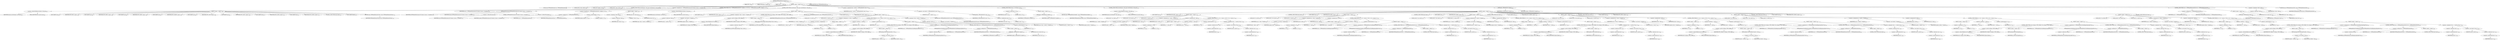 digraph "TIFFReadDirEntryLongArray" {  
"83140" [label = <(METHOD,TIFFReadDirEntryLongArray)<SUB>2085</SUB>> ]
"83141" [label = <(PARAM,TIFF *tif)<SUB>2086</SUB>> ]
"83142" [label = <(PARAM,TIFFDirEntry *direntry)<SUB>2086</SUB>> ]
"83143" [label = <(PARAM,uint32_t **value)<SUB>2086</SUB>> ]
"83144" [label = <(BLOCK,&lt;empty&gt;,&lt;empty&gt;)<SUB>2087</SUB>> ]
"83145" [label = <(LOCAL,enum TIFFReadDirEntryErr err: TIFFReadDirEntryErr)<SUB>2088</SUB>> ]
"83146" [label = <(LOCAL,uint32_t count: uint32_t)<SUB>2089</SUB>> ]
"83147" [label = <(LOCAL,void* origdata: void)<SUB>2090</SUB>> ]
"83148" [label = <(LOCAL,uint32_t* data: uint32_t)<SUB>2091</SUB>> ]
"83149" [label = <(CONTROL_STRUCTURE,switch(direntry-&gt;tdir_type),switch(direntry-&gt;tdir_type))<SUB>2092</SUB>> ]
"83150" [label = <(&lt;operator&gt;.indirectFieldAccess,direntry-&gt;tdir_type)<SUB>2092</SUB>> ]
"83151" [label = <(IDENTIFIER,direntry,switch(direntry-&gt;tdir_type))<SUB>2092</SUB>> ]
"83152" [label = <(FIELD_IDENTIFIER,tdir_type,tdir_type)<SUB>2092</SUB>> ]
"83153" [label = <(BLOCK,&lt;empty&gt;,&lt;empty&gt;)<SUB>2093</SUB>> ]
"83154" [label = <(JUMP_TARGET,case)<SUB>2094</SUB>> ]
"83155" [label = <(IDENTIFIER,TIFF_BYTE,&lt;empty&gt;)<SUB>2094</SUB>> ]
"83156" [label = <(JUMP_TARGET,case)<SUB>2095</SUB>> ]
"83157" [label = <(IDENTIFIER,TIFF_SBYTE,&lt;empty&gt;)<SUB>2095</SUB>> ]
"83158" [label = <(JUMP_TARGET,case)<SUB>2096</SUB>> ]
"83159" [label = <(IDENTIFIER,TIFF_SHORT,&lt;empty&gt;)<SUB>2096</SUB>> ]
"83160" [label = <(JUMP_TARGET,case)<SUB>2097</SUB>> ]
"83161" [label = <(IDENTIFIER,TIFF_SSHORT,&lt;empty&gt;)<SUB>2097</SUB>> ]
"83162" [label = <(JUMP_TARGET,case)<SUB>2098</SUB>> ]
"83163" [label = <(IDENTIFIER,TIFF_LONG,&lt;empty&gt;)<SUB>2098</SUB>> ]
"83164" [label = <(JUMP_TARGET,case)<SUB>2099</SUB>> ]
"83165" [label = <(IDENTIFIER,TIFF_SLONG,&lt;empty&gt;)<SUB>2099</SUB>> ]
"83166" [label = <(JUMP_TARGET,case)<SUB>2100</SUB>> ]
"83167" [label = <(IDENTIFIER,TIFF_LONG8,&lt;empty&gt;)<SUB>2100</SUB>> ]
"83168" [label = <(JUMP_TARGET,case)<SUB>2101</SUB>> ]
"83169" [label = <(IDENTIFIER,TIFF_SLONG8,&lt;empty&gt;)<SUB>2101</SUB>> ]
"83170" [label = <(CONTROL_STRUCTURE,break;,break;)<SUB>2102</SUB>> ]
"83171" [label = <(JUMP_TARGET,default)<SUB>2103</SUB>> ]
"83172" [label = <(RETURN,return (TIFFReadDirEntryErrType);,return (TIFFReadDirEntryErrType);)<SUB>2104</SUB>> ]
"83173" [label = <(IDENTIFIER,TIFFReadDirEntryErrType,return (TIFFReadDirEntryErrType);)<SUB>2104</SUB>> ]
"83174" [label = <(&lt;operator&gt;.assignment,err = TIFFReadDirEntryArray(tif, direntry, &amp;count, 4, &amp;origdata))<SUB>2106</SUB>> ]
"83175" [label = <(IDENTIFIER,err,err = TIFFReadDirEntryArray(tif, direntry, &amp;count, 4, &amp;origdata))<SUB>2106</SUB>> ]
"83176" [label = <(TIFFReadDirEntryArray,TIFFReadDirEntryArray(tif, direntry, &amp;count, 4, &amp;origdata))<SUB>2106</SUB>> ]
"83177" [label = <(IDENTIFIER,tif,TIFFReadDirEntryArray(tif, direntry, &amp;count, 4, &amp;origdata))<SUB>2106</SUB>> ]
"83178" [label = <(IDENTIFIER,direntry,TIFFReadDirEntryArray(tif, direntry, &amp;count, 4, &amp;origdata))<SUB>2106</SUB>> ]
"83179" [label = <(&lt;operator&gt;.addressOf,&amp;count)<SUB>2106</SUB>> ]
"83180" [label = <(IDENTIFIER,count,TIFFReadDirEntryArray(tif, direntry, &amp;count, 4, &amp;origdata))<SUB>2106</SUB>> ]
"83181" [label = <(LITERAL,4,TIFFReadDirEntryArray(tif, direntry, &amp;count, 4, &amp;origdata))<SUB>2106</SUB>> ]
"83182" [label = <(&lt;operator&gt;.addressOf,&amp;origdata)<SUB>2106</SUB>> ]
"83183" [label = <(IDENTIFIER,origdata,TIFFReadDirEntryArray(tif, direntry, &amp;count, 4, &amp;origdata))<SUB>2106</SUB>> ]
"83184" [label = <(CONTROL_STRUCTURE,if ((err != TIFFReadDirEntryErrOk) || (origdata == 0)),if ((err != TIFFReadDirEntryErrOk) || (origdata == 0)))<SUB>2107</SUB>> ]
"83185" [label = <(&lt;operator&gt;.logicalOr,(err != TIFFReadDirEntryErrOk) || (origdata == 0))<SUB>2107</SUB>> ]
"83186" [label = <(&lt;operator&gt;.notEquals,err != TIFFReadDirEntryErrOk)<SUB>2107</SUB>> ]
"83187" [label = <(IDENTIFIER,err,err != TIFFReadDirEntryErrOk)<SUB>2107</SUB>> ]
"83188" [label = <(IDENTIFIER,TIFFReadDirEntryErrOk,err != TIFFReadDirEntryErrOk)<SUB>2107</SUB>> ]
"83189" [label = <(&lt;operator&gt;.equals,origdata == 0)<SUB>2107</SUB>> ]
"83190" [label = <(IDENTIFIER,origdata,origdata == 0)<SUB>2107</SUB>> ]
"83191" [label = <(LITERAL,0,origdata == 0)<SUB>2107</SUB>> ]
"83192" [label = <(BLOCK,&lt;empty&gt;,&lt;empty&gt;)<SUB>2108</SUB>> ]
"83193" [label = <(&lt;operator&gt;.assignment,*value = 0)<SUB>2109</SUB>> ]
"83194" [label = <(&lt;operator&gt;.indirection,*value)<SUB>2109</SUB>> ]
"83195" [label = <(IDENTIFIER,value,*value = 0)<SUB>2109</SUB>> ]
"83196" [label = <(LITERAL,0,*value = 0)<SUB>2109</SUB>> ]
"83197" [label = <(RETURN,return (err);,return (err);)<SUB>2110</SUB>> ]
"83198" [label = <(IDENTIFIER,err,return (err);)<SUB>2110</SUB>> ]
"83199" [label = <(CONTROL_STRUCTURE,switch(direntry-&gt;tdir_type),switch(direntry-&gt;tdir_type))<SUB>2112</SUB>> ]
"83200" [label = <(&lt;operator&gt;.indirectFieldAccess,direntry-&gt;tdir_type)<SUB>2112</SUB>> ]
"83201" [label = <(IDENTIFIER,direntry,switch(direntry-&gt;tdir_type))<SUB>2112</SUB>> ]
"83202" [label = <(FIELD_IDENTIFIER,tdir_type,tdir_type)<SUB>2112</SUB>> ]
"83203" [label = <(BLOCK,&lt;empty&gt;,&lt;empty&gt;)<SUB>2113</SUB>> ]
"83204" [label = <(JUMP_TARGET,case)<SUB>2114</SUB>> ]
"83205" [label = <(IDENTIFIER,TIFF_LONG,&lt;empty&gt;)<SUB>2114</SUB>> ]
"83206" [label = <(&lt;operator&gt;.assignment,*value = (uint32_t *)origdata)<SUB>2115</SUB>> ]
"83207" [label = <(&lt;operator&gt;.indirection,*value)<SUB>2115</SUB>> ]
"83208" [label = <(IDENTIFIER,value,*value = (uint32_t *)origdata)<SUB>2115</SUB>> ]
"83209" [label = <(&lt;operator&gt;.cast,(uint32_t *)origdata)<SUB>2115</SUB>> ]
"83210" [label = <(UNKNOWN,uint32_t *,uint32_t *)<SUB>2115</SUB>> ]
"83211" [label = <(IDENTIFIER,origdata,(uint32_t *)origdata)<SUB>2115</SUB>> ]
"83212" [label = <(CONTROL_STRUCTURE,if (tif-&gt;tif_flags &amp; TIFF_SWAB),if (tif-&gt;tif_flags &amp; TIFF_SWAB))<SUB>2116</SUB>> ]
"83213" [label = <(&lt;operator&gt;.and,tif-&gt;tif_flags &amp; TIFF_SWAB)<SUB>2116</SUB>> ]
"83214" [label = <(&lt;operator&gt;.indirectFieldAccess,tif-&gt;tif_flags)<SUB>2116</SUB>> ]
"83215" [label = <(IDENTIFIER,tif,tif-&gt;tif_flags &amp; TIFF_SWAB)<SUB>2116</SUB>> ]
"83216" [label = <(FIELD_IDENTIFIER,tif_flags,tif_flags)<SUB>2116</SUB>> ]
"83217" [label = <(IDENTIFIER,TIFF_SWAB,tif-&gt;tif_flags &amp; TIFF_SWAB)<SUB>2116</SUB>> ]
"83218" [label = <(BLOCK,&lt;empty&gt;,&lt;empty&gt;)<SUB>2117</SUB>> ]
"83219" [label = <(TIFFSwabArrayOfLong,TIFFSwabArrayOfLong(*value, count))<SUB>2117</SUB>> ]
"83220" [label = <(&lt;operator&gt;.indirection,*value)<SUB>2117</SUB>> ]
"83221" [label = <(IDENTIFIER,value,TIFFSwabArrayOfLong(*value, count))<SUB>2117</SUB>> ]
"83222" [label = <(IDENTIFIER,count,TIFFSwabArrayOfLong(*value, count))<SUB>2117</SUB>> ]
"83223" [label = <(RETURN,return (TIFFReadDirEntryErrOk);,return (TIFFReadDirEntryErrOk);)<SUB>2118</SUB>> ]
"83224" [label = <(IDENTIFIER,TIFFReadDirEntryErrOk,return (TIFFReadDirEntryErrOk);)<SUB>2118</SUB>> ]
"83225" [label = <(JUMP_TARGET,case)<SUB>2119</SUB>> ]
"83226" [label = <(IDENTIFIER,TIFF_SLONG,&lt;empty&gt;)<SUB>2119</SUB>> ]
"83227" [label = <(BLOCK,&lt;empty&gt;,&lt;empty&gt;)<SUB>2120</SUB>> ]
"83228" [label = <(LOCAL,int32_t* m: int32_t)<SUB>2121</SUB>> ]
"83229" [label = <(LOCAL,uint32_t n: uint32_t)<SUB>2122</SUB>> ]
"83230" [label = <(&lt;operator&gt;.assignment,m = (int32_t *)origdata)<SUB>2123</SUB>> ]
"83231" [label = <(IDENTIFIER,m,m = (int32_t *)origdata)<SUB>2123</SUB>> ]
"83232" [label = <(&lt;operator&gt;.cast,(int32_t *)origdata)<SUB>2123</SUB>> ]
"83233" [label = <(UNKNOWN,int32_t *,int32_t *)<SUB>2123</SUB>> ]
"83234" [label = <(IDENTIFIER,origdata,(int32_t *)origdata)<SUB>2123</SUB>> ]
"83235" [label = <(CONTROL_STRUCTURE,for (n = 0;n &lt; count;n++),for (n = 0;n &lt; count;n++))<SUB>2124</SUB>> ]
"83236" [label = <(BLOCK,&lt;empty&gt;,&lt;empty&gt;)<SUB>2124</SUB>> ]
"83237" [label = <(&lt;operator&gt;.assignment,n = 0)<SUB>2124</SUB>> ]
"83238" [label = <(IDENTIFIER,n,n = 0)<SUB>2124</SUB>> ]
"83239" [label = <(LITERAL,0,n = 0)<SUB>2124</SUB>> ]
"83240" [label = <(&lt;operator&gt;.lessThan,n &lt; count)<SUB>2124</SUB>> ]
"83241" [label = <(IDENTIFIER,n,n &lt; count)<SUB>2124</SUB>> ]
"83242" [label = <(IDENTIFIER,count,n &lt; count)<SUB>2124</SUB>> ]
"83243" [label = <(&lt;operator&gt;.postIncrement,n++)<SUB>2124</SUB>> ]
"83244" [label = <(IDENTIFIER,n,n++)<SUB>2124</SUB>> ]
"83245" [label = <(BLOCK,&lt;empty&gt;,&lt;empty&gt;)<SUB>2125</SUB>> ]
"83246" [label = <(CONTROL_STRUCTURE,if (tif-&gt;tif_flags &amp; TIFF_SWAB),if (tif-&gt;tif_flags &amp; TIFF_SWAB))<SUB>2126</SUB>> ]
"83247" [label = <(&lt;operator&gt;.and,tif-&gt;tif_flags &amp; TIFF_SWAB)<SUB>2126</SUB>> ]
"83248" [label = <(&lt;operator&gt;.indirectFieldAccess,tif-&gt;tif_flags)<SUB>2126</SUB>> ]
"83249" [label = <(IDENTIFIER,tif,tif-&gt;tif_flags &amp; TIFF_SWAB)<SUB>2126</SUB>> ]
"83250" [label = <(FIELD_IDENTIFIER,tif_flags,tif_flags)<SUB>2126</SUB>> ]
"83251" [label = <(IDENTIFIER,TIFF_SWAB,tif-&gt;tif_flags &amp; TIFF_SWAB)<SUB>2126</SUB>> ]
"83252" [label = <(BLOCK,&lt;empty&gt;,&lt;empty&gt;)<SUB>2127</SUB>> ]
"83253" [label = <(TIFFSwabLong,TIFFSwabLong((uint32_t *)m))<SUB>2127</SUB>> ]
"83254" [label = <(&lt;operator&gt;.cast,(uint32_t *)m)<SUB>2127</SUB>> ]
"83255" [label = <(UNKNOWN,uint32_t *,uint32_t *)<SUB>2127</SUB>> ]
"83256" [label = <(IDENTIFIER,m,(uint32_t *)m)<SUB>2127</SUB>> ]
"83257" [label = <(&lt;operator&gt;.assignment,err = TIFFReadDirEntryCheckRangeLongSlong(*m))<SUB>2128</SUB>> ]
"83258" [label = <(IDENTIFIER,err,err = TIFFReadDirEntryCheckRangeLongSlong(*m))<SUB>2128</SUB>> ]
"83259" [label = <(TIFFReadDirEntryCheckRangeLongSlong,TIFFReadDirEntryCheckRangeLongSlong(*m))<SUB>2128</SUB>> ]
"83260" [label = <(&lt;operator&gt;.indirection,*m)<SUB>2128</SUB>> ]
"83261" [label = <(IDENTIFIER,m,TIFFReadDirEntryCheckRangeLongSlong(*m))<SUB>2128</SUB>> ]
"83262" [label = <(CONTROL_STRUCTURE,if (err != TIFFReadDirEntryErrOk),if (err != TIFFReadDirEntryErrOk))<SUB>2129</SUB>> ]
"83263" [label = <(&lt;operator&gt;.notEquals,err != TIFFReadDirEntryErrOk)<SUB>2129</SUB>> ]
"83264" [label = <(IDENTIFIER,err,err != TIFFReadDirEntryErrOk)<SUB>2129</SUB>> ]
"83265" [label = <(IDENTIFIER,TIFFReadDirEntryErrOk,err != TIFFReadDirEntryErrOk)<SUB>2129</SUB>> ]
"83266" [label = <(BLOCK,&lt;empty&gt;,&lt;empty&gt;)<SUB>2130</SUB>> ]
"83267" [label = <(_TIFFfreeExt,_TIFFfreeExt(tif, origdata))<SUB>2131</SUB>> ]
"83268" [label = <(IDENTIFIER,tif,_TIFFfreeExt(tif, origdata))<SUB>2131</SUB>> ]
"83269" [label = <(IDENTIFIER,origdata,_TIFFfreeExt(tif, origdata))<SUB>2131</SUB>> ]
"83270" [label = <(RETURN,return (err);,return (err);)<SUB>2132</SUB>> ]
"83271" [label = <(IDENTIFIER,err,return (err);)<SUB>2132</SUB>> ]
"83272" [label = <(&lt;operator&gt;.postIncrement,m++)<SUB>2134</SUB>> ]
"83273" [label = <(IDENTIFIER,m,m++)<SUB>2134</SUB>> ]
"83274" [label = <(&lt;operator&gt;.assignment,*value = (uint32_t *)origdata)<SUB>2136</SUB>> ]
"83275" [label = <(&lt;operator&gt;.indirection,*value)<SUB>2136</SUB>> ]
"83276" [label = <(IDENTIFIER,value,*value = (uint32_t *)origdata)<SUB>2136</SUB>> ]
"83277" [label = <(&lt;operator&gt;.cast,(uint32_t *)origdata)<SUB>2136</SUB>> ]
"83278" [label = <(UNKNOWN,uint32_t *,uint32_t *)<SUB>2136</SUB>> ]
"83279" [label = <(IDENTIFIER,origdata,(uint32_t *)origdata)<SUB>2136</SUB>> ]
"83280" [label = <(RETURN,return (TIFFReadDirEntryErrOk);,return (TIFFReadDirEntryErrOk);)<SUB>2137</SUB>> ]
"83281" [label = <(IDENTIFIER,TIFFReadDirEntryErrOk,return (TIFFReadDirEntryErrOk);)<SUB>2137</SUB>> ]
"83282" [label = <(&lt;operator&gt;.assignment,data = (uint32_t *)_TIFFmallocExt(tif, count * 4))<SUB>2140</SUB>> ]
"83283" [label = <(IDENTIFIER,data,data = (uint32_t *)_TIFFmallocExt(tif, count * 4))<SUB>2140</SUB>> ]
"83284" [label = <(&lt;operator&gt;.cast,(uint32_t *)_TIFFmallocExt(tif, count * 4))<SUB>2140</SUB>> ]
"83285" [label = <(UNKNOWN,uint32_t *,uint32_t *)<SUB>2140</SUB>> ]
"83286" [label = <(_TIFFmallocExt,_TIFFmallocExt(tif, count * 4))<SUB>2140</SUB>> ]
"83287" [label = <(IDENTIFIER,tif,_TIFFmallocExt(tif, count * 4))<SUB>2140</SUB>> ]
"83288" [label = <(&lt;operator&gt;.multiplication,count * 4)<SUB>2140</SUB>> ]
"83289" [label = <(IDENTIFIER,count,count * 4)<SUB>2140</SUB>> ]
"83290" [label = <(LITERAL,4,count * 4)<SUB>2140</SUB>> ]
"83291" [label = <(CONTROL_STRUCTURE,if (data == 0),if (data == 0))<SUB>2141</SUB>> ]
"83292" [label = <(&lt;operator&gt;.equals,data == 0)<SUB>2141</SUB>> ]
"83293" [label = <(IDENTIFIER,data,data == 0)<SUB>2141</SUB>> ]
"83294" [label = <(LITERAL,0,data == 0)<SUB>2141</SUB>> ]
"83295" [label = <(BLOCK,&lt;empty&gt;,&lt;empty&gt;)<SUB>2142</SUB>> ]
"83296" [label = <(_TIFFfreeExt,_TIFFfreeExt(tif, origdata))<SUB>2143</SUB>> ]
"83297" [label = <(IDENTIFIER,tif,_TIFFfreeExt(tif, origdata))<SUB>2143</SUB>> ]
"83298" [label = <(IDENTIFIER,origdata,_TIFFfreeExt(tif, origdata))<SUB>2143</SUB>> ]
"83299" [label = <(RETURN,return (TIFFReadDirEntryErrAlloc);,return (TIFFReadDirEntryErrAlloc);)<SUB>2144</SUB>> ]
"83300" [label = <(IDENTIFIER,TIFFReadDirEntryErrAlloc,return (TIFFReadDirEntryErrAlloc);)<SUB>2144</SUB>> ]
"83301" [label = <(CONTROL_STRUCTURE,switch(direntry-&gt;tdir_type),switch(direntry-&gt;tdir_type))<SUB>2146</SUB>> ]
"83302" [label = <(&lt;operator&gt;.indirectFieldAccess,direntry-&gt;tdir_type)<SUB>2146</SUB>> ]
"83303" [label = <(IDENTIFIER,direntry,switch(direntry-&gt;tdir_type))<SUB>2146</SUB>> ]
"83304" [label = <(FIELD_IDENTIFIER,tdir_type,tdir_type)<SUB>2146</SUB>> ]
"83305" [label = <(BLOCK,&lt;empty&gt;,&lt;empty&gt;)<SUB>2147</SUB>> ]
"83306" [label = <(JUMP_TARGET,case)<SUB>2148</SUB>> ]
"83307" [label = <(IDENTIFIER,TIFF_BYTE,&lt;empty&gt;)<SUB>2148</SUB>> ]
"83308" [label = <(BLOCK,&lt;empty&gt;,&lt;empty&gt;)<SUB>2149</SUB>> ]
"83309" [label = <(LOCAL,uint8_t* ma: uint8_t)<SUB>2150</SUB>> ]
"83310" [label = <(LOCAL,uint32_t* mb: uint32_t)<SUB>2151</SUB>> ]
"83311" [label = <(LOCAL,uint32_t n: uint32_t)<SUB>2152</SUB>> ]
"83312" [label = <(&lt;operator&gt;.assignment,ma = (uint8_t *)origdata)<SUB>2153</SUB>> ]
"83313" [label = <(IDENTIFIER,ma,ma = (uint8_t *)origdata)<SUB>2153</SUB>> ]
"83314" [label = <(&lt;operator&gt;.cast,(uint8_t *)origdata)<SUB>2153</SUB>> ]
"83315" [label = <(UNKNOWN,uint8_t *,uint8_t *)<SUB>2153</SUB>> ]
"83316" [label = <(IDENTIFIER,origdata,(uint8_t *)origdata)<SUB>2153</SUB>> ]
"83317" [label = <(&lt;operator&gt;.assignment,mb = data)<SUB>2154</SUB>> ]
"83318" [label = <(IDENTIFIER,mb,mb = data)<SUB>2154</SUB>> ]
"83319" [label = <(IDENTIFIER,data,mb = data)<SUB>2154</SUB>> ]
"83320" [label = <(CONTROL_STRUCTURE,for (n = 0;n &lt; count;n++),for (n = 0;n &lt; count;n++))<SUB>2155</SUB>> ]
"83321" [label = <(BLOCK,&lt;empty&gt;,&lt;empty&gt;)<SUB>2155</SUB>> ]
"83322" [label = <(&lt;operator&gt;.assignment,n = 0)<SUB>2155</SUB>> ]
"83323" [label = <(IDENTIFIER,n,n = 0)<SUB>2155</SUB>> ]
"83324" [label = <(LITERAL,0,n = 0)<SUB>2155</SUB>> ]
"83325" [label = <(&lt;operator&gt;.lessThan,n &lt; count)<SUB>2155</SUB>> ]
"83326" [label = <(IDENTIFIER,n,n &lt; count)<SUB>2155</SUB>> ]
"83327" [label = <(IDENTIFIER,count,n &lt; count)<SUB>2155</SUB>> ]
"83328" [label = <(&lt;operator&gt;.postIncrement,n++)<SUB>2155</SUB>> ]
"83329" [label = <(IDENTIFIER,n,n++)<SUB>2155</SUB>> ]
"83330" [label = <(&lt;operator&gt;.assignment,*mb++ = (uint32_t)(*ma++))<SUB>2156</SUB>> ]
"83331" [label = <(&lt;operator&gt;.indirection,*mb++)<SUB>2156</SUB>> ]
"83332" [label = <(&lt;operator&gt;.postIncrement,mb++)<SUB>2156</SUB>> ]
"83333" [label = <(IDENTIFIER,mb,mb++)<SUB>2156</SUB>> ]
"83334" [label = <(&lt;operator&gt;.cast,(uint32_t)(*ma++))<SUB>2156</SUB>> ]
"83335" [label = <(UNKNOWN,uint32_t,uint32_t)<SUB>2156</SUB>> ]
"83336" [label = <(&lt;operator&gt;.indirection,*ma++)<SUB>2156</SUB>> ]
"83337" [label = <(&lt;operator&gt;.postIncrement,ma++)<SUB>2156</SUB>> ]
"83338" [label = <(IDENTIFIER,ma,ma++)<SUB>2156</SUB>> ]
"83339" [label = <(CONTROL_STRUCTURE,break;,break;)<SUB>2158</SUB>> ]
"83340" [label = <(JUMP_TARGET,case)<SUB>2159</SUB>> ]
"83341" [label = <(IDENTIFIER,TIFF_SBYTE,&lt;empty&gt;)<SUB>2159</SUB>> ]
"83342" [label = <(BLOCK,&lt;empty&gt;,&lt;empty&gt;)<SUB>2160</SUB>> ]
"83343" [label = <(LOCAL,int8_t* ma: int8_t)<SUB>2161</SUB>> ]
"83344" [label = <(LOCAL,uint32_t* mb: uint32_t)<SUB>2162</SUB>> ]
"83345" [label = <(LOCAL,uint32_t n: uint32_t)<SUB>2163</SUB>> ]
"83346" [label = <(&lt;operator&gt;.assignment,ma = (int8_t *)origdata)<SUB>2164</SUB>> ]
"83347" [label = <(IDENTIFIER,ma,ma = (int8_t *)origdata)<SUB>2164</SUB>> ]
"83348" [label = <(&lt;operator&gt;.cast,(int8_t *)origdata)<SUB>2164</SUB>> ]
"83349" [label = <(UNKNOWN,int8_t *,int8_t *)<SUB>2164</SUB>> ]
"83350" [label = <(IDENTIFIER,origdata,(int8_t *)origdata)<SUB>2164</SUB>> ]
"83351" [label = <(&lt;operator&gt;.assignment,mb = data)<SUB>2165</SUB>> ]
"83352" [label = <(IDENTIFIER,mb,mb = data)<SUB>2165</SUB>> ]
"83353" [label = <(IDENTIFIER,data,mb = data)<SUB>2165</SUB>> ]
"83354" [label = <(CONTROL_STRUCTURE,for (n = 0;n &lt; count;n++),for (n = 0;n &lt; count;n++))<SUB>2166</SUB>> ]
"83355" [label = <(BLOCK,&lt;empty&gt;,&lt;empty&gt;)<SUB>2166</SUB>> ]
"83356" [label = <(&lt;operator&gt;.assignment,n = 0)<SUB>2166</SUB>> ]
"83357" [label = <(IDENTIFIER,n,n = 0)<SUB>2166</SUB>> ]
"83358" [label = <(LITERAL,0,n = 0)<SUB>2166</SUB>> ]
"83359" [label = <(&lt;operator&gt;.lessThan,n &lt; count)<SUB>2166</SUB>> ]
"83360" [label = <(IDENTIFIER,n,n &lt; count)<SUB>2166</SUB>> ]
"83361" [label = <(IDENTIFIER,count,n &lt; count)<SUB>2166</SUB>> ]
"83362" [label = <(&lt;operator&gt;.postIncrement,n++)<SUB>2166</SUB>> ]
"83363" [label = <(IDENTIFIER,n,n++)<SUB>2166</SUB>> ]
"83364" [label = <(BLOCK,&lt;empty&gt;,&lt;empty&gt;)<SUB>2167</SUB>> ]
"83365" [label = <(&lt;operator&gt;.assignment,err = TIFFReadDirEntryCheckRangeLongSbyte(*ma))<SUB>2168</SUB>> ]
"83366" [label = <(IDENTIFIER,err,err = TIFFReadDirEntryCheckRangeLongSbyte(*ma))<SUB>2168</SUB>> ]
"83367" [label = <(TIFFReadDirEntryCheckRangeLongSbyte,TIFFReadDirEntryCheckRangeLongSbyte(*ma))<SUB>2168</SUB>> ]
"83368" [label = <(&lt;operator&gt;.indirection,*ma)<SUB>2168</SUB>> ]
"83369" [label = <(IDENTIFIER,ma,TIFFReadDirEntryCheckRangeLongSbyte(*ma))<SUB>2168</SUB>> ]
"83370" [label = <(CONTROL_STRUCTURE,if (err != TIFFReadDirEntryErrOk),if (err != TIFFReadDirEntryErrOk))<SUB>2169</SUB>> ]
"83371" [label = <(&lt;operator&gt;.notEquals,err != TIFFReadDirEntryErrOk)<SUB>2169</SUB>> ]
"83372" [label = <(IDENTIFIER,err,err != TIFFReadDirEntryErrOk)<SUB>2169</SUB>> ]
"83373" [label = <(IDENTIFIER,TIFFReadDirEntryErrOk,err != TIFFReadDirEntryErrOk)<SUB>2169</SUB>> ]
"83374" [label = <(BLOCK,&lt;empty&gt;,&lt;empty&gt;)<SUB>2170</SUB>> ]
"83375" [label = <(CONTROL_STRUCTURE,break;,break;)<SUB>2170</SUB>> ]
"83376" [label = <(&lt;operator&gt;.assignment,*mb++ = (uint32_t)(*ma++))<SUB>2171</SUB>> ]
"83377" [label = <(&lt;operator&gt;.indirection,*mb++)<SUB>2171</SUB>> ]
"83378" [label = <(&lt;operator&gt;.postIncrement,mb++)<SUB>2171</SUB>> ]
"83379" [label = <(IDENTIFIER,mb,mb++)<SUB>2171</SUB>> ]
"83380" [label = <(&lt;operator&gt;.cast,(uint32_t)(*ma++))<SUB>2171</SUB>> ]
"83381" [label = <(UNKNOWN,uint32_t,uint32_t)<SUB>2171</SUB>> ]
"83382" [label = <(&lt;operator&gt;.indirection,*ma++)<SUB>2171</SUB>> ]
"83383" [label = <(&lt;operator&gt;.postIncrement,ma++)<SUB>2171</SUB>> ]
"83384" [label = <(IDENTIFIER,ma,ma++)<SUB>2171</SUB>> ]
"83385" [label = <(CONTROL_STRUCTURE,break;,break;)<SUB>2174</SUB>> ]
"83386" [label = <(JUMP_TARGET,case)<SUB>2175</SUB>> ]
"83387" [label = <(IDENTIFIER,TIFF_SHORT,&lt;empty&gt;)<SUB>2175</SUB>> ]
"83388" [label = <(BLOCK,&lt;empty&gt;,&lt;empty&gt;)<SUB>2176</SUB>> ]
"83389" [label = <(LOCAL,uint16_t* ma: uint16_t)<SUB>2177</SUB>> ]
"83390" [label = <(LOCAL,uint32_t* mb: uint32_t)<SUB>2178</SUB>> ]
"83391" [label = <(LOCAL,uint32_t n: uint32_t)<SUB>2179</SUB>> ]
"83392" [label = <(&lt;operator&gt;.assignment,ma = (uint16_t *)origdata)<SUB>2180</SUB>> ]
"83393" [label = <(IDENTIFIER,ma,ma = (uint16_t *)origdata)<SUB>2180</SUB>> ]
"83394" [label = <(&lt;operator&gt;.cast,(uint16_t *)origdata)<SUB>2180</SUB>> ]
"83395" [label = <(UNKNOWN,uint16_t *,uint16_t *)<SUB>2180</SUB>> ]
"83396" [label = <(IDENTIFIER,origdata,(uint16_t *)origdata)<SUB>2180</SUB>> ]
"83397" [label = <(&lt;operator&gt;.assignment,mb = data)<SUB>2181</SUB>> ]
"83398" [label = <(IDENTIFIER,mb,mb = data)<SUB>2181</SUB>> ]
"83399" [label = <(IDENTIFIER,data,mb = data)<SUB>2181</SUB>> ]
"83400" [label = <(CONTROL_STRUCTURE,for (n = 0;n &lt; count;n++),for (n = 0;n &lt; count;n++))<SUB>2182</SUB>> ]
"83401" [label = <(BLOCK,&lt;empty&gt;,&lt;empty&gt;)<SUB>2182</SUB>> ]
"83402" [label = <(&lt;operator&gt;.assignment,n = 0)<SUB>2182</SUB>> ]
"83403" [label = <(IDENTIFIER,n,n = 0)<SUB>2182</SUB>> ]
"83404" [label = <(LITERAL,0,n = 0)<SUB>2182</SUB>> ]
"83405" [label = <(&lt;operator&gt;.lessThan,n &lt; count)<SUB>2182</SUB>> ]
"83406" [label = <(IDENTIFIER,n,n &lt; count)<SUB>2182</SUB>> ]
"83407" [label = <(IDENTIFIER,count,n &lt; count)<SUB>2182</SUB>> ]
"83408" [label = <(&lt;operator&gt;.postIncrement,n++)<SUB>2182</SUB>> ]
"83409" [label = <(IDENTIFIER,n,n++)<SUB>2182</SUB>> ]
"83410" [label = <(BLOCK,&lt;empty&gt;,&lt;empty&gt;)<SUB>2183</SUB>> ]
"83411" [label = <(CONTROL_STRUCTURE,if (tif-&gt;tif_flags &amp; TIFF_SWAB),if (tif-&gt;tif_flags &amp; TIFF_SWAB))<SUB>2184</SUB>> ]
"83412" [label = <(&lt;operator&gt;.and,tif-&gt;tif_flags &amp; TIFF_SWAB)<SUB>2184</SUB>> ]
"83413" [label = <(&lt;operator&gt;.indirectFieldAccess,tif-&gt;tif_flags)<SUB>2184</SUB>> ]
"83414" [label = <(IDENTIFIER,tif,tif-&gt;tif_flags &amp; TIFF_SWAB)<SUB>2184</SUB>> ]
"83415" [label = <(FIELD_IDENTIFIER,tif_flags,tif_flags)<SUB>2184</SUB>> ]
"83416" [label = <(IDENTIFIER,TIFF_SWAB,tif-&gt;tif_flags &amp; TIFF_SWAB)<SUB>2184</SUB>> ]
"83417" [label = <(BLOCK,&lt;empty&gt;,&lt;empty&gt;)<SUB>2185</SUB>> ]
"83418" [label = <(TIFFSwabShort,TIFFSwabShort(ma))<SUB>2185</SUB>> ]
"83419" [label = <(IDENTIFIER,ma,TIFFSwabShort(ma))<SUB>2185</SUB>> ]
"83420" [label = <(&lt;operator&gt;.assignment,*mb++ = (uint32_t)(*ma++))<SUB>2186</SUB>> ]
"83421" [label = <(&lt;operator&gt;.indirection,*mb++)<SUB>2186</SUB>> ]
"83422" [label = <(&lt;operator&gt;.postIncrement,mb++)<SUB>2186</SUB>> ]
"83423" [label = <(IDENTIFIER,mb,mb++)<SUB>2186</SUB>> ]
"83424" [label = <(&lt;operator&gt;.cast,(uint32_t)(*ma++))<SUB>2186</SUB>> ]
"83425" [label = <(UNKNOWN,uint32_t,uint32_t)<SUB>2186</SUB>> ]
"83426" [label = <(&lt;operator&gt;.indirection,*ma++)<SUB>2186</SUB>> ]
"83427" [label = <(&lt;operator&gt;.postIncrement,ma++)<SUB>2186</SUB>> ]
"83428" [label = <(IDENTIFIER,ma,ma++)<SUB>2186</SUB>> ]
"83429" [label = <(CONTROL_STRUCTURE,break;,break;)<SUB>2189</SUB>> ]
"83430" [label = <(JUMP_TARGET,case)<SUB>2190</SUB>> ]
"83431" [label = <(IDENTIFIER,TIFF_SSHORT,&lt;empty&gt;)<SUB>2190</SUB>> ]
"83432" [label = <(BLOCK,&lt;empty&gt;,&lt;empty&gt;)<SUB>2191</SUB>> ]
"83433" [label = <(LOCAL,int16_t* ma: int16_t)<SUB>2192</SUB>> ]
"83434" [label = <(LOCAL,uint32_t* mb: uint32_t)<SUB>2193</SUB>> ]
"83435" [label = <(LOCAL,uint32_t n: uint32_t)<SUB>2194</SUB>> ]
"83436" [label = <(&lt;operator&gt;.assignment,ma = (int16_t *)origdata)<SUB>2195</SUB>> ]
"83437" [label = <(IDENTIFIER,ma,ma = (int16_t *)origdata)<SUB>2195</SUB>> ]
"83438" [label = <(&lt;operator&gt;.cast,(int16_t *)origdata)<SUB>2195</SUB>> ]
"83439" [label = <(UNKNOWN,int16_t *,int16_t *)<SUB>2195</SUB>> ]
"83440" [label = <(IDENTIFIER,origdata,(int16_t *)origdata)<SUB>2195</SUB>> ]
"83441" [label = <(&lt;operator&gt;.assignment,mb = data)<SUB>2196</SUB>> ]
"83442" [label = <(IDENTIFIER,mb,mb = data)<SUB>2196</SUB>> ]
"83443" [label = <(IDENTIFIER,data,mb = data)<SUB>2196</SUB>> ]
"83444" [label = <(CONTROL_STRUCTURE,for (n = 0;n &lt; count;n++),for (n = 0;n &lt; count;n++))<SUB>2197</SUB>> ]
"83445" [label = <(BLOCK,&lt;empty&gt;,&lt;empty&gt;)<SUB>2197</SUB>> ]
"83446" [label = <(&lt;operator&gt;.assignment,n = 0)<SUB>2197</SUB>> ]
"83447" [label = <(IDENTIFIER,n,n = 0)<SUB>2197</SUB>> ]
"83448" [label = <(LITERAL,0,n = 0)<SUB>2197</SUB>> ]
"83449" [label = <(&lt;operator&gt;.lessThan,n &lt; count)<SUB>2197</SUB>> ]
"83450" [label = <(IDENTIFIER,n,n &lt; count)<SUB>2197</SUB>> ]
"83451" [label = <(IDENTIFIER,count,n &lt; count)<SUB>2197</SUB>> ]
"83452" [label = <(&lt;operator&gt;.postIncrement,n++)<SUB>2197</SUB>> ]
"83453" [label = <(IDENTIFIER,n,n++)<SUB>2197</SUB>> ]
"83454" [label = <(BLOCK,&lt;empty&gt;,&lt;empty&gt;)<SUB>2198</SUB>> ]
"83455" [label = <(CONTROL_STRUCTURE,if (tif-&gt;tif_flags &amp; TIFF_SWAB),if (tif-&gt;tif_flags &amp; TIFF_SWAB))<SUB>2199</SUB>> ]
"83456" [label = <(&lt;operator&gt;.and,tif-&gt;tif_flags &amp; TIFF_SWAB)<SUB>2199</SUB>> ]
"83457" [label = <(&lt;operator&gt;.indirectFieldAccess,tif-&gt;tif_flags)<SUB>2199</SUB>> ]
"83458" [label = <(IDENTIFIER,tif,tif-&gt;tif_flags &amp; TIFF_SWAB)<SUB>2199</SUB>> ]
"83459" [label = <(FIELD_IDENTIFIER,tif_flags,tif_flags)<SUB>2199</SUB>> ]
"83460" [label = <(IDENTIFIER,TIFF_SWAB,tif-&gt;tif_flags &amp; TIFF_SWAB)<SUB>2199</SUB>> ]
"83461" [label = <(BLOCK,&lt;empty&gt;,&lt;empty&gt;)<SUB>2200</SUB>> ]
"83462" [label = <(TIFFSwabShort,TIFFSwabShort((uint16_t *)ma))<SUB>2200</SUB>> ]
"83463" [label = <(&lt;operator&gt;.cast,(uint16_t *)ma)<SUB>2200</SUB>> ]
"83464" [label = <(UNKNOWN,uint16_t *,uint16_t *)<SUB>2200</SUB>> ]
"83465" [label = <(IDENTIFIER,ma,(uint16_t *)ma)<SUB>2200</SUB>> ]
"83466" [label = <(&lt;operator&gt;.assignment,err = TIFFReadDirEntryCheckRangeLongSshort(*ma))<SUB>2201</SUB>> ]
"83467" [label = <(IDENTIFIER,err,err = TIFFReadDirEntryCheckRangeLongSshort(*ma))<SUB>2201</SUB>> ]
"83468" [label = <(TIFFReadDirEntryCheckRangeLongSshort,TIFFReadDirEntryCheckRangeLongSshort(*ma))<SUB>2201</SUB>> ]
"83469" [label = <(&lt;operator&gt;.indirection,*ma)<SUB>2201</SUB>> ]
"83470" [label = <(IDENTIFIER,ma,TIFFReadDirEntryCheckRangeLongSshort(*ma))<SUB>2201</SUB>> ]
"83471" [label = <(CONTROL_STRUCTURE,if (err != TIFFReadDirEntryErrOk),if (err != TIFFReadDirEntryErrOk))<SUB>2202</SUB>> ]
"83472" [label = <(&lt;operator&gt;.notEquals,err != TIFFReadDirEntryErrOk)<SUB>2202</SUB>> ]
"83473" [label = <(IDENTIFIER,err,err != TIFFReadDirEntryErrOk)<SUB>2202</SUB>> ]
"83474" [label = <(IDENTIFIER,TIFFReadDirEntryErrOk,err != TIFFReadDirEntryErrOk)<SUB>2202</SUB>> ]
"83475" [label = <(BLOCK,&lt;empty&gt;,&lt;empty&gt;)<SUB>2203</SUB>> ]
"83476" [label = <(CONTROL_STRUCTURE,break;,break;)<SUB>2203</SUB>> ]
"83477" [label = <(&lt;operator&gt;.assignment,*mb++ = (uint32_t)(*ma++))<SUB>2204</SUB>> ]
"83478" [label = <(&lt;operator&gt;.indirection,*mb++)<SUB>2204</SUB>> ]
"83479" [label = <(&lt;operator&gt;.postIncrement,mb++)<SUB>2204</SUB>> ]
"83480" [label = <(IDENTIFIER,mb,mb++)<SUB>2204</SUB>> ]
"83481" [label = <(&lt;operator&gt;.cast,(uint32_t)(*ma++))<SUB>2204</SUB>> ]
"83482" [label = <(UNKNOWN,uint32_t,uint32_t)<SUB>2204</SUB>> ]
"83483" [label = <(&lt;operator&gt;.indirection,*ma++)<SUB>2204</SUB>> ]
"83484" [label = <(&lt;operator&gt;.postIncrement,ma++)<SUB>2204</SUB>> ]
"83485" [label = <(IDENTIFIER,ma,ma++)<SUB>2204</SUB>> ]
"83486" [label = <(CONTROL_STRUCTURE,break;,break;)<SUB>2207</SUB>> ]
"83487" [label = <(JUMP_TARGET,case)<SUB>2208</SUB>> ]
"83488" [label = <(IDENTIFIER,TIFF_LONG8,&lt;empty&gt;)<SUB>2208</SUB>> ]
"83489" [label = <(BLOCK,&lt;empty&gt;,&lt;empty&gt;)<SUB>2209</SUB>> ]
"83490" [label = <(LOCAL,uint64_t* ma: uint64_t)<SUB>2210</SUB>> ]
"83491" [label = <(LOCAL,uint32_t* mb: uint32_t)<SUB>2211</SUB>> ]
"83492" [label = <(LOCAL,uint32_t n: uint32_t)<SUB>2212</SUB>> ]
"83493" [label = <(&lt;operator&gt;.assignment,ma = (uint64_t *)origdata)<SUB>2213</SUB>> ]
"83494" [label = <(IDENTIFIER,ma,ma = (uint64_t *)origdata)<SUB>2213</SUB>> ]
"83495" [label = <(&lt;operator&gt;.cast,(uint64_t *)origdata)<SUB>2213</SUB>> ]
"83496" [label = <(UNKNOWN,uint64_t *,uint64_t *)<SUB>2213</SUB>> ]
"83497" [label = <(IDENTIFIER,origdata,(uint64_t *)origdata)<SUB>2213</SUB>> ]
"83498" [label = <(&lt;operator&gt;.assignment,mb = data)<SUB>2214</SUB>> ]
"83499" [label = <(IDENTIFIER,mb,mb = data)<SUB>2214</SUB>> ]
"83500" [label = <(IDENTIFIER,data,mb = data)<SUB>2214</SUB>> ]
"83501" [label = <(CONTROL_STRUCTURE,for (n = 0;n &lt; count;n++),for (n = 0;n &lt; count;n++))<SUB>2215</SUB>> ]
"83502" [label = <(BLOCK,&lt;empty&gt;,&lt;empty&gt;)<SUB>2215</SUB>> ]
"83503" [label = <(&lt;operator&gt;.assignment,n = 0)<SUB>2215</SUB>> ]
"83504" [label = <(IDENTIFIER,n,n = 0)<SUB>2215</SUB>> ]
"83505" [label = <(LITERAL,0,n = 0)<SUB>2215</SUB>> ]
"83506" [label = <(&lt;operator&gt;.lessThan,n &lt; count)<SUB>2215</SUB>> ]
"83507" [label = <(IDENTIFIER,n,n &lt; count)<SUB>2215</SUB>> ]
"83508" [label = <(IDENTIFIER,count,n &lt; count)<SUB>2215</SUB>> ]
"83509" [label = <(&lt;operator&gt;.postIncrement,n++)<SUB>2215</SUB>> ]
"83510" [label = <(IDENTIFIER,n,n++)<SUB>2215</SUB>> ]
"83511" [label = <(BLOCK,&lt;empty&gt;,&lt;empty&gt;)<SUB>2216</SUB>> ]
"83512" [label = <(CONTROL_STRUCTURE,if (tif-&gt;tif_flags &amp; TIFF_SWAB),if (tif-&gt;tif_flags &amp; TIFF_SWAB))<SUB>2217</SUB>> ]
"83513" [label = <(&lt;operator&gt;.and,tif-&gt;tif_flags &amp; TIFF_SWAB)<SUB>2217</SUB>> ]
"83514" [label = <(&lt;operator&gt;.indirectFieldAccess,tif-&gt;tif_flags)<SUB>2217</SUB>> ]
"83515" [label = <(IDENTIFIER,tif,tif-&gt;tif_flags &amp; TIFF_SWAB)<SUB>2217</SUB>> ]
"83516" [label = <(FIELD_IDENTIFIER,tif_flags,tif_flags)<SUB>2217</SUB>> ]
"83517" [label = <(IDENTIFIER,TIFF_SWAB,tif-&gt;tif_flags &amp; TIFF_SWAB)<SUB>2217</SUB>> ]
"83518" [label = <(BLOCK,&lt;empty&gt;,&lt;empty&gt;)<SUB>2218</SUB>> ]
"83519" [label = <(TIFFSwabLong8,TIFFSwabLong8(ma))<SUB>2218</SUB>> ]
"83520" [label = <(IDENTIFIER,ma,TIFFSwabLong8(ma))<SUB>2218</SUB>> ]
"83521" [label = <(&lt;operator&gt;.assignment,err = TIFFReadDirEntryCheckRangeLongLong8(*ma))<SUB>2219</SUB>> ]
"83522" [label = <(IDENTIFIER,err,err = TIFFReadDirEntryCheckRangeLongLong8(*ma))<SUB>2219</SUB>> ]
"83523" [label = <(TIFFReadDirEntryCheckRangeLongLong8,TIFFReadDirEntryCheckRangeLongLong8(*ma))<SUB>2219</SUB>> ]
"83524" [label = <(&lt;operator&gt;.indirection,*ma)<SUB>2219</SUB>> ]
"83525" [label = <(IDENTIFIER,ma,TIFFReadDirEntryCheckRangeLongLong8(*ma))<SUB>2219</SUB>> ]
"83526" [label = <(CONTROL_STRUCTURE,if (err != TIFFReadDirEntryErrOk),if (err != TIFFReadDirEntryErrOk))<SUB>2220</SUB>> ]
"83527" [label = <(&lt;operator&gt;.notEquals,err != TIFFReadDirEntryErrOk)<SUB>2220</SUB>> ]
"83528" [label = <(IDENTIFIER,err,err != TIFFReadDirEntryErrOk)<SUB>2220</SUB>> ]
"83529" [label = <(IDENTIFIER,TIFFReadDirEntryErrOk,err != TIFFReadDirEntryErrOk)<SUB>2220</SUB>> ]
"83530" [label = <(BLOCK,&lt;empty&gt;,&lt;empty&gt;)<SUB>2221</SUB>> ]
"83531" [label = <(CONTROL_STRUCTURE,break;,break;)<SUB>2221</SUB>> ]
"83532" [label = <(&lt;operator&gt;.assignment,*mb++ = (uint32_t)(*ma++))<SUB>2222</SUB>> ]
"83533" [label = <(&lt;operator&gt;.indirection,*mb++)<SUB>2222</SUB>> ]
"83534" [label = <(&lt;operator&gt;.postIncrement,mb++)<SUB>2222</SUB>> ]
"83535" [label = <(IDENTIFIER,mb,mb++)<SUB>2222</SUB>> ]
"83536" [label = <(&lt;operator&gt;.cast,(uint32_t)(*ma++))<SUB>2222</SUB>> ]
"83537" [label = <(UNKNOWN,uint32_t,uint32_t)<SUB>2222</SUB>> ]
"83538" [label = <(&lt;operator&gt;.indirection,*ma++)<SUB>2222</SUB>> ]
"83539" [label = <(&lt;operator&gt;.postIncrement,ma++)<SUB>2222</SUB>> ]
"83540" [label = <(IDENTIFIER,ma,ma++)<SUB>2222</SUB>> ]
"83541" [label = <(CONTROL_STRUCTURE,break;,break;)<SUB>2225</SUB>> ]
"83542" [label = <(JUMP_TARGET,case)<SUB>2226</SUB>> ]
"83543" [label = <(IDENTIFIER,TIFF_SLONG8,&lt;empty&gt;)<SUB>2226</SUB>> ]
"83544" [label = <(BLOCK,&lt;empty&gt;,&lt;empty&gt;)<SUB>2227</SUB>> ]
"83545" [label = <(LOCAL,int64_t* ma: int64_t)<SUB>2228</SUB>> ]
"83546" [label = <(LOCAL,uint32_t* mb: uint32_t)<SUB>2229</SUB>> ]
"83547" [label = <(LOCAL,uint32_t n: uint32_t)<SUB>2230</SUB>> ]
"83548" [label = <(&lt;operator&gt;.assignment,ma = (int64_t *)origdata)<SUB>2231</SUB>> ]
"83549" [label = <(IDENTIFIER,ma,ma = (int64_t *)origdata)<SUB>2231</SUB>> ]
"83550" [label = <(&lt;operator&gt;.cast,(int64_t *)origdata)<SUB>2231</SUB>> ]
"83551" [label = <(UNKNOWN,int64_t *,int64_t *)<SUB>2231</SUB>> ]
"83552" [label = <(IDENTIFIER,origdata,(int64_t *)origdata)<SUB>2231</SUB>> ]
"83553" [label = <(&lt;operator&gt;.assignment,mb = data)<SUB>2232</SUB>> ]
"83554" [label = <(IDENTIFIER,mb,mb = data)<SUB>2232</SUB>> ]
"83555" [label = <(IDENTIFIER,data,mb = data)<SUB>2232</SUB>> ]
"83556" [label = <(CONTROL_STRUCTURE,for (n = 0;n &lt; count;n++),for (n = 0;n &lt; count;n++))<SUB>2233</SUB>> ]
"83557" [label = <(BLOCK,&lt;empty&gt;,&lt;empty&gt;)<SUB>2233</SUB>> ]
"83558" [label = <(&lt;operator&gt;.assignment,n = 0)<SUB>2233</SUB>> ]
"83559" [label = <(IDENTIFIER,n,n = 0)<SUB>2233</SUB>> ]
"83560" [label = <(LITERAL,0,n = 0)<SUB>2233</SUB>> ]
"83561" [label = <(&lt;operator&gt;.lessThan,n &lt; count)<SUB>2233</SUB>> ]
"83562" [label = <(IDENTIFIER,n,n &lt; count)<SUB>2233</SUB>> ]
"83563" [label = <(IDENTIFIER,count,n &lt; count)<SUB>2233</SUB>> ]
"83564" [label = <(&lt;operator&gt;.postIncrement,n++)<SUB>2233</SUB>> ]
"83565" [label = <(IDENTIFIER,n,n++)<SUB>2233</SUB>> ]
"83566" [label = <(BLOCK,&lt;empty&gt;,&lt;empty&gt;)<SUB>2234</SUB>> ]
"83567" [label = <(CONTROL_STRUCTURE,if (tif-&gt;tif_flags &amp; TIFF_SWAB),if (tif-&gt;tif_flags &amp; TIFF_SWAB))<SUB>2235</SUB>> ]
"83568" [label = <(&lt;operator&gt;.and,tif-&gt;tif_flags &amp; TIFF_SWAB)<SUB>2235</SUB>> ]
"83569" [label = <(&lt;operator&gt;.indirectFieldAccess,tif-&gt;tif_flags)<SUB>2235</SUB>> ]
"83570" [label = <(IDENTIFIER,tif,tif-&gt;tif_flags &amp; TIFF_SWAB)<SUB>2235</SUB>> ]
"83571" [label = <(FIELD_IDENTIFIER,tif_flags,tif_flags)<SUB>2235</SUB>> ]
"83572" [label = <(IDENTIFIER,TIFF_SWAB,tif-&gt;tif_flags &amp; TIFF_SWAB)<SUB>2235</SUB>> ]
"83573" [label = <(BLOCK,&lt;empty&gt;,&lt;empty&gt;)<SUB>2236</SUB>> ]
"83574" [label = <(TIFFSwabLong8,TIFFSwabLong8((uint64_t *)ma))<SUB>2236</SUB>> ]
"83575" [label = <(&lt;operator&gt;.cast,(uint64_t *)ma)<SUB>2236</SUB>> ]
"83576" [label = <(UNKNOWN,uint64_t *,uint64_t *)<SUB>2236</SUB>> ]
"83577" [label = <(IDENTIFIER,ma,(uint64_t *)ma)<SUB>2236</SUB>> ]
"83578" [label = <(&lt;operator&gt;.assignment,err = TIFFReadDirEntryCheckRangeLongSlong8(*ma))<SUB>2237</SUB>> ]
"83579" [label = <(IDENTIFIER,err,err = TIFFReadDirEntryCheckRangeLongSlong8(*ma))<SUB>2237</SUB>> ]
"83580" [label = <(TIFFReadDirEntryCheckRangeLongSlong8,TIFFReadDirEntryCheckRangeLongSlong8(*ma))<SUB>2237</SUB>> ]
"83581" [label = <(&lt;operator&gt;.indirection,*ma)<SUB>2237</SUB>> ]
"83582" [label = <(IDENTIFIER,ma,TIFFReadDirEntryCheckRangeLongSlong8(*ma))<SUB>2237</SUB>> ]
"83583" [label = <(CONTROL_STRUCTURE,if (err != TIFFReadDirEntryErrOk),if (err != TIFFReadDirEntryErrOk))<SUB>2238</SUB>> ]
"83584" [label = <(&lt;operator&gt;.notEquals,err != TIFFReadDirEntryErrOk)<SUB>2238</SUB>> ]
"83585" [label = <(IDENTIFIER,err,err != TIFFReadDirEntryErrOk)<SUB>2238</SUB>> ]
"83586" [label = <(IDENTIFIER,TIFFReadDirEntryErrOk,err != TIFFReadDirEntryErrOk)<SUB>2238</SUB>> ]
"83587" [label = <(BLOCK,&lt;empty&gt;,&lt;empty&gt;)<SUB>2239</SUB>> ]
"83588" [label = <(CONTROL_STRUCTURE,break;,break;)<SUB>2239</SUB>> ]
"83589" [label = <(&lt;operator&gt;.assignment,*mb++ = (uint32_t)(*ma++))<SUB>2240</SUB>> ]
"83590" [label = <(&lt;operator&gt;.indirection,*mb++)<SUB>2240</SUB>> ]
"83591" [label = <(&lt;operator&gt;.postIncrement,mb++)<SUB>2240</SUB>> ]
"83592" [label = <(IDENTIFIER,mb,mb++)<SUB>2240</SUB>> ]
"83593" [label = <(&lt;operator&gt;.cast,(uint32_t)(*ma++))<SUB>2240</SUB>> ]
"83594" [label = <(UNKNOWN,uint32_t,uint32_t)<SUB>2240</SUB>> ]
"83595" [label = <(&lt;operator&gt;.indirection,*ma++)<SUB>2240</SUB>> ]
"83596" [label = <(&lt;operator&gt;.postIncrement,ma++)<SUB>2240</SUB>> ]
"83597" [label = <(IDENTIFIER,ma,ma++)<SUB>2240</SUB>> ]
"83598" [label = <(CONTROL_STRUCTURE,break;,break;)<SUB>2243</SUB>> ]
"83599" [label = <(_TIFFfreeExt,_TIFFfreeExt(tif, origdata))<SUB>2245</SUB>> ]
"83600" [label = <(IDENTIFIER,tif,_TIFFfreeExt(tif, origdata))<SUB>2245</SUB>> ]
"83601" [label = <(IDENTIFIER,origdata,_TIFFfreeExt(tif, origdata))<SUB>2245</SUB>> ]
"83602" [label = <(CONTROL_STRUCTURE,if (err != TIFFReadDirEntryErrOk),if (err != TIFFReadDirEntryErrOk))<SUB>2246</SUB>> ]
"83603" [label = <(&lt;operator&gt;.notEquals,err != TIFFReadDirEntryErrOk)<SUB>2246</SUB>> ]
"83604" [label = <(IDENTIFIER,err,err != TIFFReadDirEntryErrOk)<SUB>2246</SUB>> ]
"83605" [label = <(IDENTIFIER,TIFFReadDirEntryErrOk,err != TIFFReadDirEntryErrOk)<SUB>2246</SUB>> ]
"83606" [label = <(BLOCK,&lt;empty&gt;,&lt;empty&gt;)<SUB>2247</SUB>> ]
"83607" [label = <(_TIFFfreeExt,_TIFFfreeExt(tif, data))<SUB>2248</SUB>> ]
"83608" [label = <(IDENTIFIER,tif,_TIFFfreeExt(tif, data))<SUB>2248</SUB>> ]
"83609" [label = <(IDENTIFIER,data,_TIFFfreeExt(tif, data))<SUB>2248</SUB>> ]
"83610" [label = <(RETURN,return (err);,return (err);)<SUB>2249</SUB>> ]
"83611" [label = <(IDENTIFIER,err,return (err);)<SUB>2249</SUB>> ]
"83612" [label = <(&lt;operator&gt;.assignment,*value = data)<SUB>2251</SUB>> ]
"83613" [label = <(&lt;operator&gt;.indirection,*value)<SUB>2251</SUB>> ]
"83614" [label = <(IDENTIFIER,value,*value = data)<SUB>2251</SUB>> ]
"83615" [label = <(IDENTIFIER,data,*value = data)<SUB>2251</SUB>> ]
"83616" [label = <(RETURN,return (TIFFReadDirEntryErrOk);,return (TIFFReadDirEntryErrOk);)<SUB>2252</SUB>> ]
"83617" [label = <(IDENTIFIER,TIFFReadDirEntryErrOk,return (TIFFReadDirEntryErrOk);)<SUB>2252</SUB>> ]
"83618" [label = <(METHOD_RETURN,enum TIFFReadDirEntryErr)<SUB>2085</SUB>> ]
  "83140" -> "83141" 
  "83140" -> "83142" 
  "83140" -> "83143" 
  "83140" -> "83144" 
  "83140" -> "83618" 
  "83144" -> "83145" 
  "83144" -> "83146" 
  "83144" -> "83147" 
  "83144" -> "83148" 
  "83144" -> "83149" 
  "83144" -> "83174" 
  "83144" -> "83184" 
  "83144" -> "83199" 
  "83144" -> "83282" 
  "83144" -> "83291" 
  "83144" -> "83301" 
  "83144" -> "83599" 
  "83144" -> "83602" 
  "83144" -> "83612" 
  "83144" -> "83616" 
  "83149" -> "83150" 
  "83149" -> "83153" 
  "83150" -> "83151" 
  "83150" -> "83152" 
  "83153" -> "83154" 
  "83153" -> "83155" 
  "83153" -> "83156" 
  "83153" -> "83157" 
  "83153" -> "83158" 
  "83153" -> "83159" 
  "83153" -> "83160" 
  "83153" -> "83161" 
  "83153" -> "83162" 
  "83153" -> "83163" 
  "83153" -> "83164" 
  "83153" -> "83165" 
  "83153" -> "83166" 
  "83153" -> "83167" 
  "83153" -> "83168" 
  "83153" -> "83169" 
  "83153" -> "83170" 
  "83153" -> "83171" 
  "83153" -> "83172" 
  "83172" -> "83173" 
  "83174" -> "83175" 
  "83174" -> "83176" 
  "83176" -> "83177" 
  "83176" -> "83178" 
  "83176" -> "83179" 
  "83176" -> "83181" 
  "83176" -> "83182" 
  "83179" -> "83180" 
  "83182" -> "83183" 
  "83184" -> "83185" 
  "83184" -> "83192" 
  "83185" -> "83186" 
  "83185" -> "83189" 
  "83186" -> "83187" 
  "83186" -> "83188" 
  "83189" -> "83190" 
  "83189" -> "83191" 
  "83192" -> "83193" 
  "83192" -> "83197" 
  "83193" -> "83194" 
  "83193" -> "83196" 
  "83194" -> "83195" 
  "83197" -> "83198" 
  "83199" -> "83200" 
  "83199" -> "83203" 
  "83200" -> "83201" 
  "83200" -> "83202" 
  "83203" -> "83204" 
  "83203" -> "83205" 
  "83203" -> "83206" 
  "83203" -> "83212" 
  "83203" -> "83223" 
  "83203" -> "83225" 
  "83203" -> "83226" 
  "83203" -> "83227" 
  "83206" -> "83207" 
  "83206" -> "83209" 
  "83207" -> "83208" 
  "83209" -> "83210" 
  "83209" -> "83211" 
  "83212" -> "83213" 
  "83212" -> "83218" 
  "83213" -> "83214" 
  "83213" -> "83217" 
  "83214" -> "83215" 
  "83214" -> "83216" 
  "83218" -> "83219" 
  "83219" -> "83220" 
  "83219" -> "83222" 
  "83220" -> "83221" 
  "83223" -> "83224" 
  "83227" -> "83228" 
  "83227" -> "83229" 
  "83227" -> "83230" 
  "83227" -> "83235" 
  "83227" -> "83274" 
  "83227" -> "83280" 
  "83230" -> "83231" 
  "83230" -> "83232" 
  "83232" -> "83233" 
  "83232" -> "83234" 
  "83235" -> "83236" 
  "83235" -> "83240" 
  "83235" -> "83243" 
  "83235" -> "83245" 
  "83236" -> "83237" 
  "83237" -> "83238" 
  "83237" -> "83239" 
  "83240" -> "83241" 
  "83240" -> "83242" 
  "83243" -> "83244" 
  "83245" -> "83246" 
  "83245" -> "83257" 
  "83245" -> "83262" 
  "83245" -> "83272" 
  "83246" -> "83247" 
  "83246" -> "83252" 
  "83247" -> "83248" 
  "83247" -> "83251" 
  "83248" -> "83249" 
  "83248" -> "83250" 
  "83252" -> "83253" 
  "83253" -> "83254" 
  "83254" -> "83255" 
  "83254" -> "83256" 
  "83257" -> "83258" 
  "83257" -> "83259" 
  "83259" -> "83260" 
  "83260" -> "83261" 
  "83262" -> "83263" 
  "83262" -> "83266" 
  "83263" -> "83264" 
  "83263" -> "83265" 
  "83266" -> "83267" 
  "83266" -> "83270" 
  "83267" -> "83268" 
  "83267" -> "83269" 
  "83270" -> "83271" 
  "83272" -> "83273" 
  "83274" -> "83275" 
  "83274" -> "83277" 
  "83275" -> "83276" 
  "83277" -> "83278" 
  "83277" -> "83279" 
  "83280" -> "83281" 
  "83282" -> "83283" 
  "83282" -> "83284" 
  "83284" -> "83285" 
  "83284" -> "83286" 
  "83286" -> "83287" 
  "83286" -> "83288" 
  "83288" -> "83289" 
  "83288" -> "83290" 
  "83291" -> "83292" 
  "83291" -> "83295" 
  "83292" -> "83293" 
  "83292" -> "83294" 
  "83295" -> "83296" 
  "83295" -> "83299" 
  "83296" -> "83297" 
  "83296" -> "83298" 
  "83299" -> "83300" 
  "83301" -> "83302" 
  "83301" -> "83305" 
  "83302" -> "83303" 
  "83302" -> "83304" 
  "83305" -> "83306" 
  "83305" -> "83307" 
  "83305" -> "83308" 
  "83305" -> "83339" 
  "83305" -> "83340" 
  "83305" -> "83341" 
  "83305" -> "83342" 
  "83305" -> "83385" 
  "83305" -> "83386" 
  "83305" -> "83387" 
  "83305" -> "83388" 
  "83305" -> "83429" 
  "83305" -> "83430" 
  "83305" -> "83431" 
  "83305" -> "83432" 
  "83305" -> "83486" 
  "83305" -> "83487" 
  "83305" -> "83488" 
  "83305" -> "83489" 
  "83305" -> "83541" 
  "83305" -> "83542" 
  "83305" -> "83543" 
  "83305" -> "83544" 
  "83305" -> "83598" 
  "83308" -> "83309" 
  "83308" -> "83310" 
  "83308" -> "83311" 
  "83308" -> "83312" 
  "83308" -> "83317" 
  "83308" -> "83320" 
  "83312" -> "83313" 
  "83312" -> "83314" 
  "83314" -> "83315" 
  "83314" -> "83316" 
  "83317" -> "83318" 
  "83317" -> "83319" 
  "83320" -> "83321" 
  "83320" -> "83325" 
  "83320" -> "83328" 
  "83320" -> "83330" 
  "83321" -> "83322" 
  "83322" -> "83323" 
  "83322" -> "83324" 
  "83325" -> "83326" 
  "83325" -> "83327" 
  "83328" -> "83329" 
  "83330" -> "83331" 
  "83330" -> "83334" 
  "83331" -> "83332" 
  "83332" -> "83333" 
  "83334" -> "83335" 
  "83334" -> "83336" 
  "83336" -> "83337" 
  "83337" -> "83338" 
  "83342" -> "83343" 
  "83342" -> "83344" 
  "83342" -> "83345" 
  "83342" -> "83346" 
  "83342" -> "83351" 
  "83342" -> "83354" 
  "83346" -> "83347" 
  "83346" -> "83348" 
  "83348" -> "83349" 
  "83348" -> "83350" 
  "83351" -> "83352" 
  "83351" -> "83353" 
  "83354" -> "83355" 
  "83354" -> "83359" 
  "83354" -> "83362" 
  "83354" -> "83364" 
  "83355" -> "83356" 
  "83356" -> "83357" 
  "83356" -> "83358" 
  "83359" -> "83360" 
  "83359" -> "83361" 
  "83362" -> "83363" 
  "83364" -> "83365" 
  "83364" -> "83370" 
  "83364" -> "83376" 
  "83365" -> "83366" 
  "83365" -> "83367" 
  "83367" -> "83368" 
  "83368" -> "83369" 
  "83370" -> "83371" 
  "83370" -> "83374" 
  "83371" -> "83372" 
  "83371" -> "83373" 
  "83374" -> "83375" 
  "83376" -> "83377" 
  "83376" -> "83380" 
  "83377" -> "83378" 
  "83378" -> "83379" 
  "83380" -> "83381" 
  "83380" -> "83382" 
  "83382" -> "83383" 
  "83383" -> "83384" 
  "83388" -> "83389" 
  "83388" -> "83390" 
  "83388" -> "83391" 
  "83388" -> "83392" 
  "83388" -> "83397" 
  "83388" -> "83400" 
  "83392" -> "83393" 
  "83392" -> "83394" 
  "83394" -> "83395" 
  "83394" -> "83396" 
  "83397" -> "83398" 
  "83397" -> "83399" 
  "83400" -> "83401" 
  "83400" -> "83405" 
  "83400" -> "83408" 
  "83400" -> "83410" 
  "83401" -> "83402" 
  "83402" -> "83403" 
  "83402" -> "83404" 
  "83405" -> "83406" 
  "83405" -> "83407" 
  "83408" -> "83409" 
  "83410" -> "83411" 
  "83410" -> "83420" 
  "83411" -> "83412" 
  "83411" -> "83417" 
  "83412" -> "83413" 
  "83412" -> "83416" 
  "83413" -> "83414" 
  "83413" -> "83415" 
  "83417" -> "83418" 
  "83418" -> "83419" 
  "83420" -> "83421" 
  "83420" -> "83424" 
  "83421" -> "83422" 
  "83422" -> "83423" 
  "83424" -> "83425" 
  "83424" -> "83426" 
  "83426" -> "83427" 
  "83427" -> "83428" 
  "83432" -> "83433" 
  "83432" -> "83434" 
  "83432" -> "83435" 
  "83432" -> "83436" 
  "83432" -> "83441" 
  "83432" -> "83444" 
  "83436" -> "83437" 
  "83436" -> "83438" 
  "83438" -> "83439" 
  "83438" -> "83440" 
  "83441" -> "83442" 
  "83441" -> "83443" 
  "83444" -> "83445" 
  "83444" -> "83449" 
  "83444" -> "83452" 
  "83444" -> "83454" 
  "83445" -> "83446" 
  "83446" -> "83447" 
  "83446" -> "83448" 
  "83449" -> "83450" 
  "83449" -> "83451" 
  "83452" -> "83453" 
  "83454" -> "83455" 
  "83454" -> "83466" 
  "83454" -> "83471" 
  "83454" -> "83477" 
  "83455" -> "83456" 
  "83455" -> "83461" 
  "83456" -> "83457" 
  "83456" -> "83460" 
  "83457" -> "83458" 
  "83457" -> "83459" 
  "83461" -> "83462" 
  "83462" -> "83463" 
  "83463" -> "83464" 
  "83463" -> "83465" 
  "83466" -> "83467" 
  "83466" -> "83468" 
  "83468" -> "83469" 
  "83469" -> "83470" 
  "83471" -> "83472" 
  "83471" -> "83475" 
  "83472" -> "83473" 
  "83472" -> "83474" 
  "83475" -> "83476" 
  "83477" -> "83478" 
  "83477" -> "83481" 
  "83478" -> "83479" 
  "83479" -> "83480" 
  "83481" -> "83482" 
  "83481" -> "83483" 
  "83483" -> "83484" 
  "83484" -> "83485" 
  "83489" -> "83490" 
  "83489" -> "83491" 
  "83489" -> "83492" 
  "83489" -> "83493" 
  "83489" -> "83498" 
  "83489" -> "83501" 
  "83493" -> "83494" 
  "83493" -> "83495" 
  "83495" -> "83496" 
  "83495" -> "83497" 
  "83498" -> "83499" 
  "83498" -> "83500" 
  "83501" -> "83502" 
  "83501" -> "83506" 
  "83501" -> "83509" 
  "83501" -> "83511" 
  "83502" -> "83503" 
  "83503" -> "83504" 
  "83503" -> "83505" 
  "83506" -> "83507" 
  "83506" -> "83508" 
  "83509" -> "83510" 
  "83511" -> "83512" 
  "83511" -> "83521" 
  "83511" -> "83526" 
  "83511" -> "83532" 
  "83512" -> "83513" 
  "83512" -> "83518" 
  "83513" -> "83514" 
  "83513" -> "83517" 
  "83514" -> "83515" 
  "83514" -> "83516" 
  "83518" -> "83519" 
  "83519" -> "83520" 
  "83521" -> "83522" 
  "83521" -> "83523" 
  "83523" -> "83524" 
  "83524" -> "83525" 
  "83526" -> "83527" 
  "83526" -> "83530" 
  "83527" -> "83528" 
  "83527" -> "83529" 
  "83530" -> "83531" 
  "83532" -> "83533" 
  "83532" -> "83536" 
  "83533" -> "83534" 
  "83534" -> "83535" 
  "83536" -> "83537" 
  "83536" -> "83538" 
  "83538" -> "83539" 
  "83539" -> "83540" 
  "83544" -> "83545" 
  "83544" -> "83546" 
  "83544" -> "83547" 
  "83544" -> "83548" 
  "83544" -> "83553" 
  "83544" -> "83556" 
  "83548" -> "83549" 
  "83548" -> "83550" 
  "83550" -> "83551" 
  "83550" -> "83552" 
  "83553" -> "83554" 
  "83553" -> "83555" 
  "83556" -> "83557" 
  "83556" -> "83561" 
  "83556" -> "83564" 
  "83556" -> "83566" 
  "83557" -> "83558" 
  "83558" -> "83559" 
  "83558" -> "83560" 
  "83561" -> "83562" 
  "83561" -> "83563" 
  "83564" -> "83565" 
  "83566" -> "83567" 
  "83566" -> "83578" 
  "83566" -> "83583" 
  "83566" -> "83589" 
  "83567" -> "83568" 
  "83567" -> "83573" 
  "83568" -> "83569" 
  "83568" -> "83572" 
  "83569" -> "83570" 
  "83569" -> "83571" 
  "83573" -> "83574" 
  "83574" -> "83575" 
  "83575" -> "83576" 
  "83575" -> "83577" 
  "83578" -> "83579" 
  "83578" -> "83580" 
  "83580" -> "83581" 
  "83581" -> "83582" 
  "83583" -> "83584" 
  "83583" -> "83587" 
  "83584" -> "83585" 
  "83584" -> "83586" 
  "83587" -> "83588" 
  "83589" -> "83590" 
  "83589" -> "83593" 
  "83590" -> "83591" 
  "83591" -> "83592" 
  "83593" -> "83594" 
  "83593" -> "83595" 
  "83595" -> "83596" 
  "83596" -> "83597" 
  "83599" -> "83600" 
  "83599" -> "83601" 
  "83602" -> "83603" 
  "83602" -> "83606" 
  "83603" -> "83604" 
  "83603" -> "83605" 
  "83606" -> "83607" 
  "83606" -> "83610" 
  "83607" -> "83608" 
  "83607" -> "83609" 
  "83610" -> "83611" 
  "83612" -> "83613" 
  "83612" -> "83615" 
  "83613" -> "83614" 
  "83616" -> "83617" 
}
